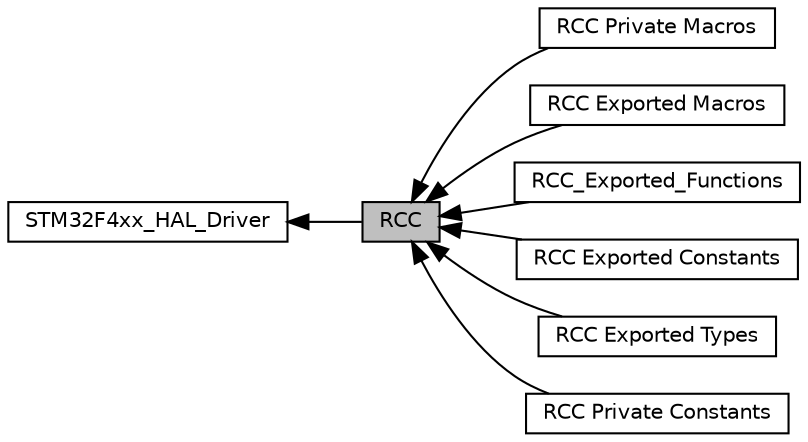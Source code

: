 digraph "RCC"
{
  edge [fontname="Helvetica",fontsize="10",labelfontname="Helvetica",labelfontsize="10"];
  node [fontname="Helvetica",fontsize="10",shape=box];
  rankdir=LR;
  Node7 [label="RCC Private Macros",height=0.2,width=0.4,color="black", fillcolor="white", style="filled",URL="$group___r_c_c___private___macros.html",tooltip=" "];
  Node5 [label="RCC Exported Macros",height=0.2,width=0.4,color="black", fillcolor="white", style="filled",URL="$group___r_c_c___exported___macros.html",tooltip=" "];
  Node8 [label="RCC_Exported_Functions",height=0.2,width=0.4,color="black", fillcolor="white", style="filled",URL="$group___r_c_c___exported___functions.html",tooltip=" "];
  Node2 [label="STM32F4xx_HAL_Driver",height=0.2,width=0.4,color="black", fillcolor="white", style="filled",URL="$group___s_t_m32_f4xx___h_a_l___driver.html",tooltip=" "];
  Node4 [label="RCC Exported Constants",height=0.2,width=0.4,color="black", fillcolor="white", style="filled",URL="$group___r_c_c___exported___constants.html",tooltip=" "];
  Node3 [label="RCC Exported Types",height=0.2,width=0.4,color="black", fillcolor="white", style="filled",URL="$group___r_c_c___exported___types.html",tooltip=" "];
  Node6 [label="RCC Private Constants",height=0.2,width=0.4,color="black", fillcolor="white", style="filled",URL="$group___r_c_c___private___constants.html",tooltip=" "];
  Node1 [label="RCC",height=0.2,width=0.4,color="black", fillcolor="grey75", style="filled", fontcolor="black",tooltip="RCC HAL module driver."];
  Node2->Node1 [shape=plaintext, dir="back", style="solid"];
  Node1->Node3 [shape=plaintext, dir="back", style="solid"];
  Node1->Node4 [shape=plaintext, dir="back", style="solid"];
  Node1->Node5 [shape=plaintext, dir="back", style="solid"];
  Node1->Node6 [shape=plaintext, dir="back", style="solid"];
  Node1->Node7 [shape=plaintext, dir="back", style="solid"];
  Node1->Node8 [shape=plaintext, dir="back", style="solid"];
}
